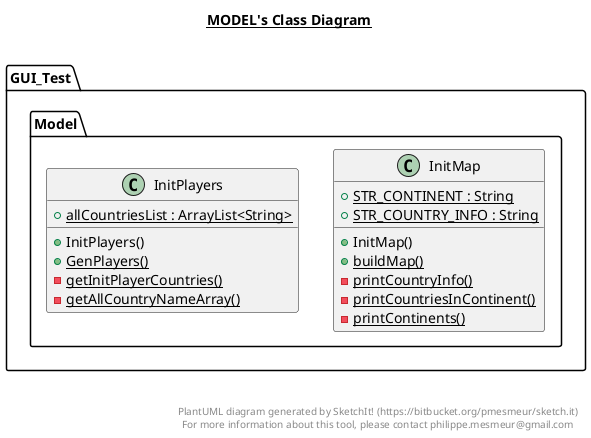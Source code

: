 @startuml

title __MODEL's Class Diagram__\n

  package GUI_Test {
    package GUI_Test.Model {
      class InitMap {
          {static} + STR_CONTINENT : String
          {static} + STR_COUNTRY_INFO : String
          + InitMap()
          {static} + buildMap()
          {static} - printCountryInfo()
          {static} - printCountriesInContinent()
          {static} - printContinents()
      }
    }
  }
  

  package GUI_Test {
    package GUI_Test.Model {
      class InitPlayers {
          {static} + allCountriesList : ArrayList<String>
          + InitPlayers()
          {static} + GenPlayers()
          {static} - getInitPlayerCountries()
          {static} - getAllCountryNameArray()
      }
    }
  }
  



right footer


PlantUML diagram generated by SketchIt! (https://bitbucket.org/pmesmeur/sketch.it)
For more information about this tool, please contact philippe.mesmeur@gmail.com
endfooter

@enduml
